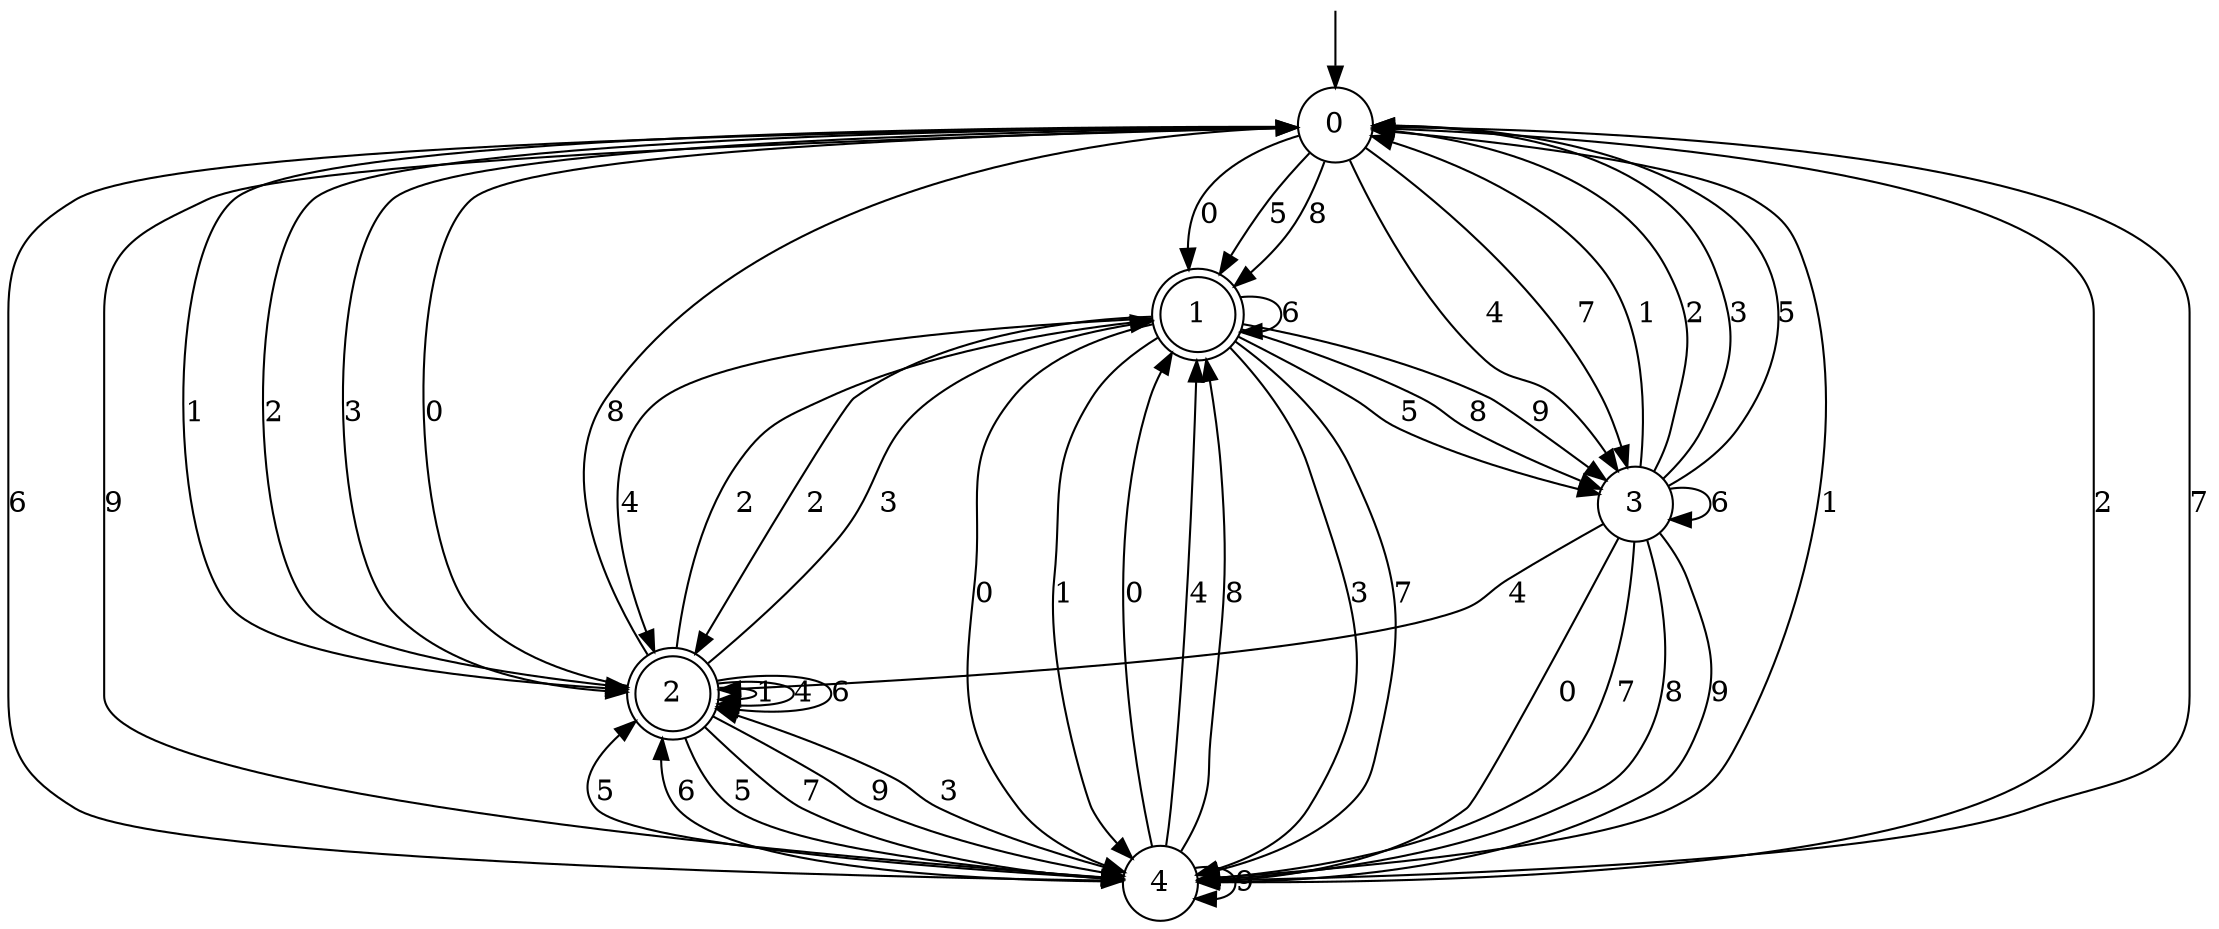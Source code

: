 digraph g {

	s0 [shape="circle" label="0"];
	s1 [shape="doublecircle" label="1"];
	s2 [shape="doublecircle" label="2"];
	s3 [shape="circle" label="3"];
	s4 [shape="circle" label="4"];
	s0 -> s1 [label="0"];
	s0 -> s2 [label="1"];
	s0 -> s2 [label="2"];
	s0 -> s2 [label="3"];
	s0 -> s3 [label="4"];
	s0 -> s1 [label="5"];
	s0 -> s4 [label="6"];
	s0 -> s3 [label="7"];
	s0 -> s1 [label="8"];
	s0 -> s4 [label="9"];
	s1 -> s4 [label="0"];
	s1 -> s4 [label="1"];
	s1 -> s2 [label="2"];
	s1 -> s4 [label="3"];
	s1 -> s2 [label="4"];
	s1 -> s3 [label="5"];
	s1 -> s1 [label="6"];
	s1 -> s4 [label="7"];
	s1 -> s3 [label="8"];
	s1 -> s3 [label="9"];
	s2 -> s0 [label="0"];
	s2 -> s2 [label="1"];
	s2 -> s1 [label="2"];
	s2 -> s1 [label="3"];
	s2 -> s2 [label="4"];
	s2 -> s4 [label="5"];
	s2 -> s2 [label="6"];
	s2 -> s4 [label="7"];
	s2 -> s0 [label="8"];
	s2 -> s4 [label="9"];
	s3 -> s4 [label="0"];
	s3 -> s0 [label="1"];
	s3 -> s0 [label="2"];
	s3 -> s0 [label="3"];
	s3 -> s2 [label="4"];
	s3 -> s0 [label="5"];
	s3 -> s3 [label="6"];
	s3 -> s4 [label="7"];
	s3 -> s4 [label="8"];
	s3 -> s4 [label="9"];
	s4 -> s1 [label="0"];
	s4 -> s0 [label="1"];
	s4 -> s0 [label="2"];
	s4 -> s2 [label="3"];
	s4 -> s1 [label="4"];
	s4 -> s2 [label="5"];
	s4 -> s2 [label="6"];
	s4 -> s0 [label="7"];
	s4 -> s1 [label="8"];
	s4 -> s4 [label="9"];

__start0 [label="" shape="none" width="0" height="0"];
__start0 -> s0;

}
